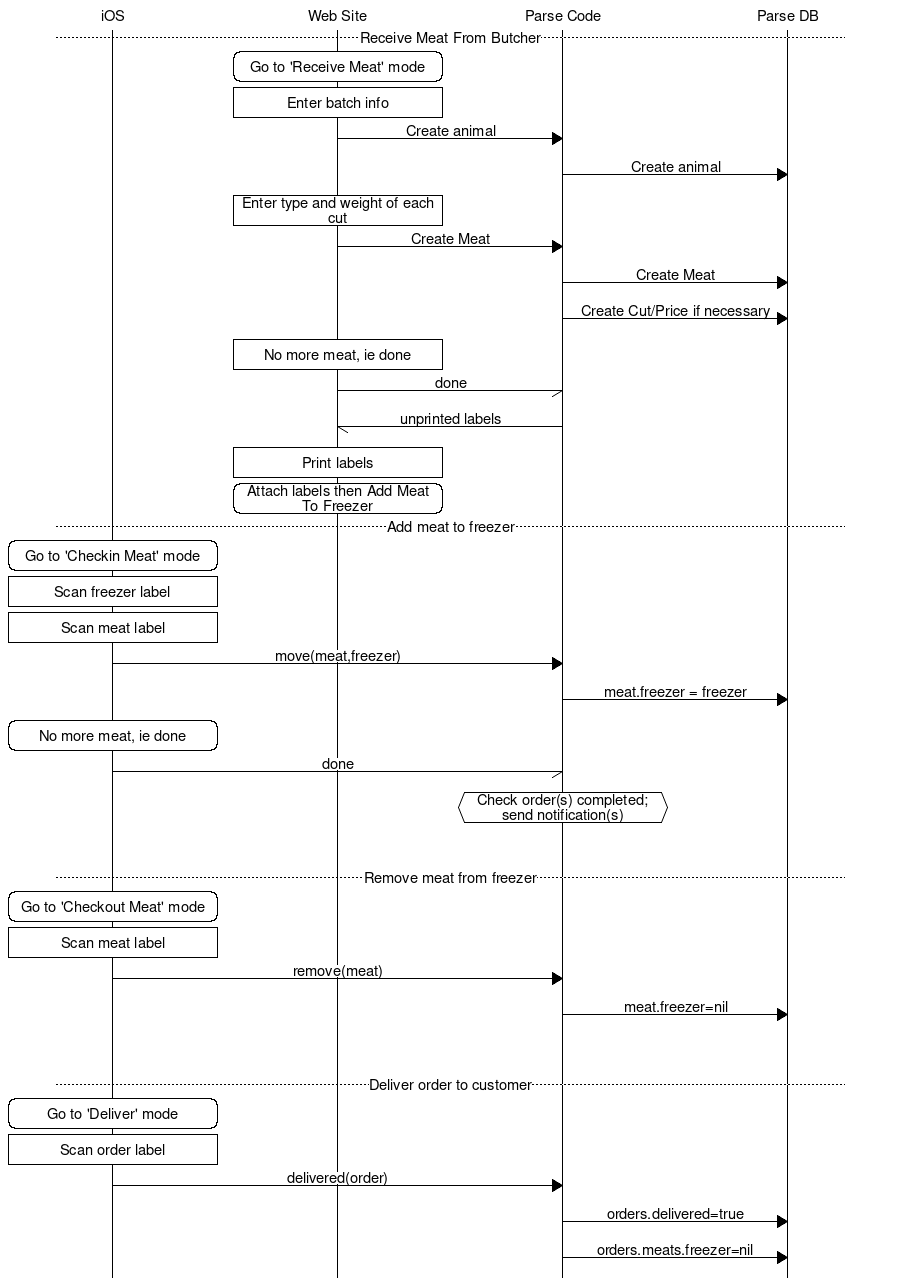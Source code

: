 msc
{
    # Options
    hscale = "1.5";


    # The entities
    I [label="iOS"],
    W [label="Web Site"],
    C [label="Parse Code"],
    D [label="Parse DB"];

    --- [label="Receive Meat From Butcher"];
    W rbox W [label="Go to 'Receive Meat' mode"];
    W box W [label="Enter batch info"];
    W => C [label="Create animal"];
    C => D [label="Create animal"];
    W box W [label="Enter type and weight of each cut"];
    W => C [label="Create Meat"];
    C => D [label="Create Meat"];
    C => D [label="Create Cut/Price if necessary"];
    W box W [label="No more meat, ie done"];
    W -> C [label="done"];
    C -> W [label="unprinted labels"];
    W box W [label="Print labels"];
    W rbox W [label="Attach labels then Add Meat To Freezer"];

    --- [label="Add meat to freezer"];
    I rbox I [label="Go to 'Checkin Meat' mode"];
    I box I [label="Scan freezer label"];
    I box I [label="Scan meat label"];
    I => C [label="move(meat,freezer)"];
    C => D [label="meat.freezer = freezer"];
    I rbox I [label="No more meat, ie done"];
    I -> C [label="done"];
    C abox C [label="Check order(s) completed; send notification(s)"];

    |||;
    |||;

    --- [label="Remove meat from freezer"];
    I rbox I [label="Go to 'Checkout Meat' mode"];
    I box I [label="Scan meat label"];
    I => C [label="remove(meat)"];
    C => D [label="meat.freezer=nil"];

    |||;
    |||;

    --- [label="Deliver order to customer"];
    I rbox I  [label="Go to 'Deliver' mode"];
    I box I [label="Scan order label"];
    I => C [label="delivered(order)"];
    C => D [label="orders.delivered=true"];
    C => D [label="orders.meats.freezer=nil"];
}
